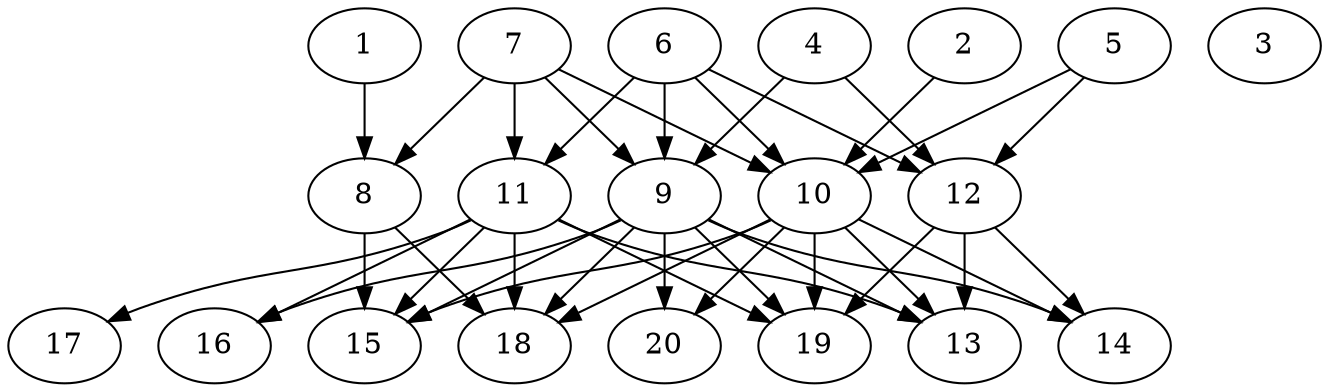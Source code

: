 // DAG automatically generated by daggen at Wed Jul 24 21:20:06 2019
// ./daggen --dot -n 20 --ccr 0.3 --fat 0.8 --regular 0.5 --density 0.8 --mindata 5242880 --maxdata 52428800 
digraph G {
  1 [size="105905493", alpha="0.05", expect_size="31771648"] 
  1 -> 8 [size ="31771648"]
  2 [size="26685440", alpha="0.03", expect_size="8005632"] 
  2 -> 10 [size ="8005632"]
  3 [size="69717333", alpha="0.01", expect_size="20915200"] 
  4 [size="64996693", alpha="0.03", expect_size="19499008"] 
  4 -> 9 [size ="19499008"]
  4 -> 12 [size ="19499008"]
  5 [size="127464107", alpha="0.18", expect_size="38239232"] 
  5 -> 10 [size ="38239232"]
  5 -> 12 [size ="38239232"]
  6 [size="119200427", alpha="0.14", expect_size="35760128"] 
  6 -> 9 [size ="35760128"]
  6 -> 10 [size ="35760128"]
  6 -> 11 [size ="35760128"]
  6 -> 12 [size ="35760128"]
  7 [size="152948053", alpha="0.06", expect_size="45884416"] 
  7 -> 8 [size ="45884416"]
  7 -> 9 [size ="45884416"]
  7 -> 10 [size ="45884416"]
  7 -> 11 [size ="45884416"]
  8 [size="88470187", alpha="0.02", expect_size="26541056"] 
  8 -> 15 [size ="26541056"]
  8 -> 18 [size ="26541056"]
  9 [size="122118827", alpha="0.17", expect_size="36635648"] 
  9 -> 13 [size ="36635648"]
  9 -> 14 [size ="36635648"]
  9 -> 15 [size ="36635648"]
  9 -> 16 [size ="36635648"]
  9 -> 18 [size ="36635648"]
  9 -> 19 [size ="36635648"]
  9 -> 20 [size ="36635648"]
  10 [size="142260907", alpha="0.17", expect_size="42678272"] 
  10 -> 13 [size ="42678272"]
  10 -> 14 [size ="42678272"]
  10 -> 15 [size ="42678272"]
  10 -> 18 [size ="42678272"]
  10 -> 19 [size ="42678272"]
  10 -> 20 [size ="42678272"]
  11 [size="132853760", alpha="0.19", expect_size="39856128"] 
  11 -> 13 [size ="39856128"]
  11 -> 15 [size ="39856128"]
  11 -> 16 [size ="39856128"]
  11 -> 17 [size ="39856128"]
  11 -> 18 [size ="39856128"]
  11 -> 19 [size ="39856128"]
  12 [size="169745067", alpha="0.04", expect_size="50923520"] 
  12 -> 13 [size ="50923520"]
  12 -> 14 [size ="50923520"]
  12 -> 19 [size ="50923520"]
  13 [size="33365333", alpha="0.08", expect_size="10009600"] 
  14 [size="38014293", alpha="0.18", expect_size="11404288"] 
  15 [size="61876907", alpha="0.05", expect_size="18563072"] 
  16 [size="44021760", alpha="0.14", expect_size="13206528"] 
  17 [size="156532053", alpha="0.15", expect_size="46959616"] 
  18 [size="47878827", alpha="0.06", expect_size="14363648"] 
  19 [size="61504853", alpha="0.06", expect_size="18451456"] 
  20 [size="35614720", alpha="0.10", expect_size="10684416"] 
}
